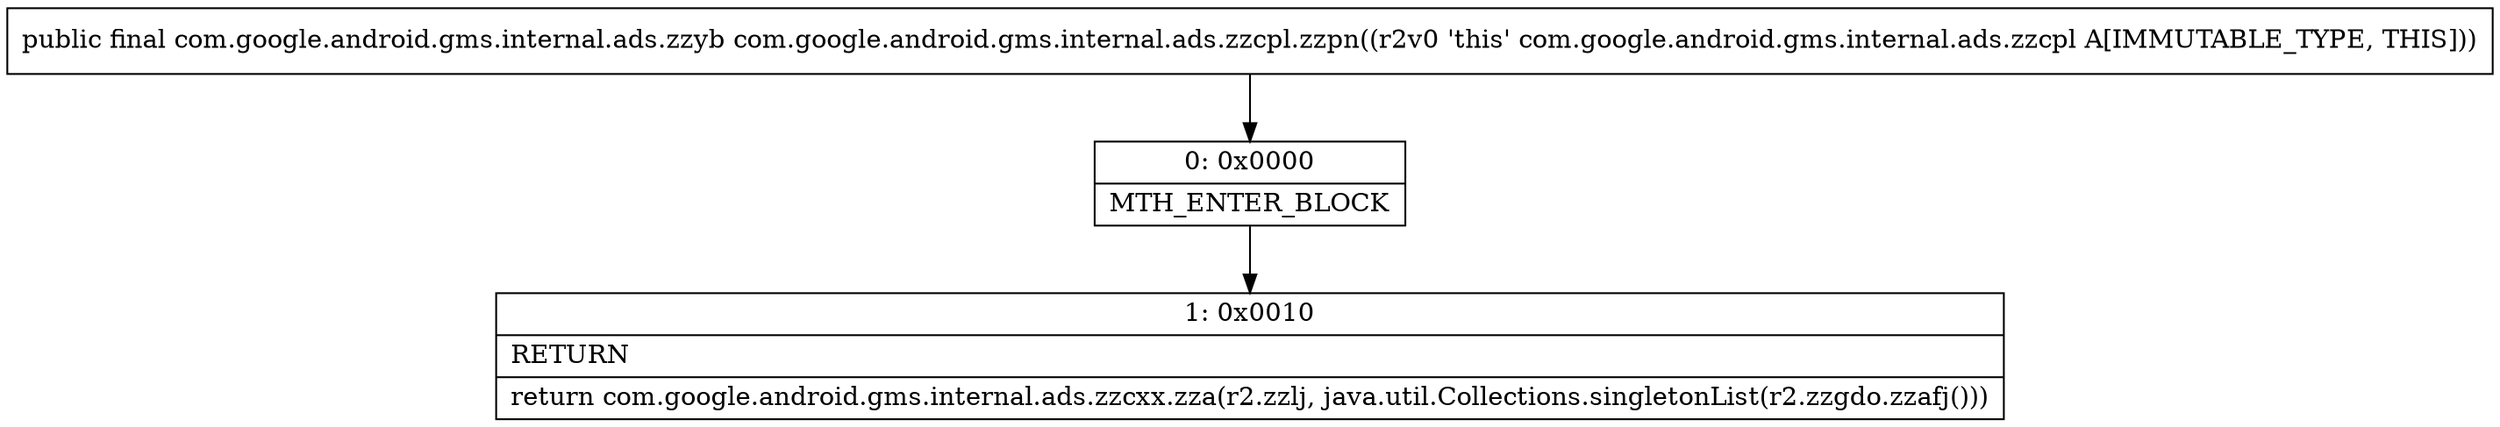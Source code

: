 digraph "CFG forcom.google.android.gms.internal.ads.zzcpl.zzpn()Lcom\/google\/android\/gms\/internal\/ads\/zzyb;" {
Node_0 [shape=record,label="{0\:\ 0x0000|MTH_ENTER_BLOCK\l}"];
Node_1 [shape=record,label="{1\:\ 0x0010|RETURN\l|return com.google.android.gms.internal.ads.zzcxx.zza(r2.zzlj, java.util.Collections.singletonList(r2.zzgdo.zzafj()))\l}"];
MethodNode[shape=record,label="{public final com.google.android.gms.internal.ads.zzyb com.google.android.gms.internal.ads.zzcpl.zzpn((r2v0 'this' com.google.android.gms.internal.ads.zzcpl A[IMMUTABLE_TYPE, THIS])) }"];
MethodNode -> Node_0;
Node_0 -> Node_1;
}

